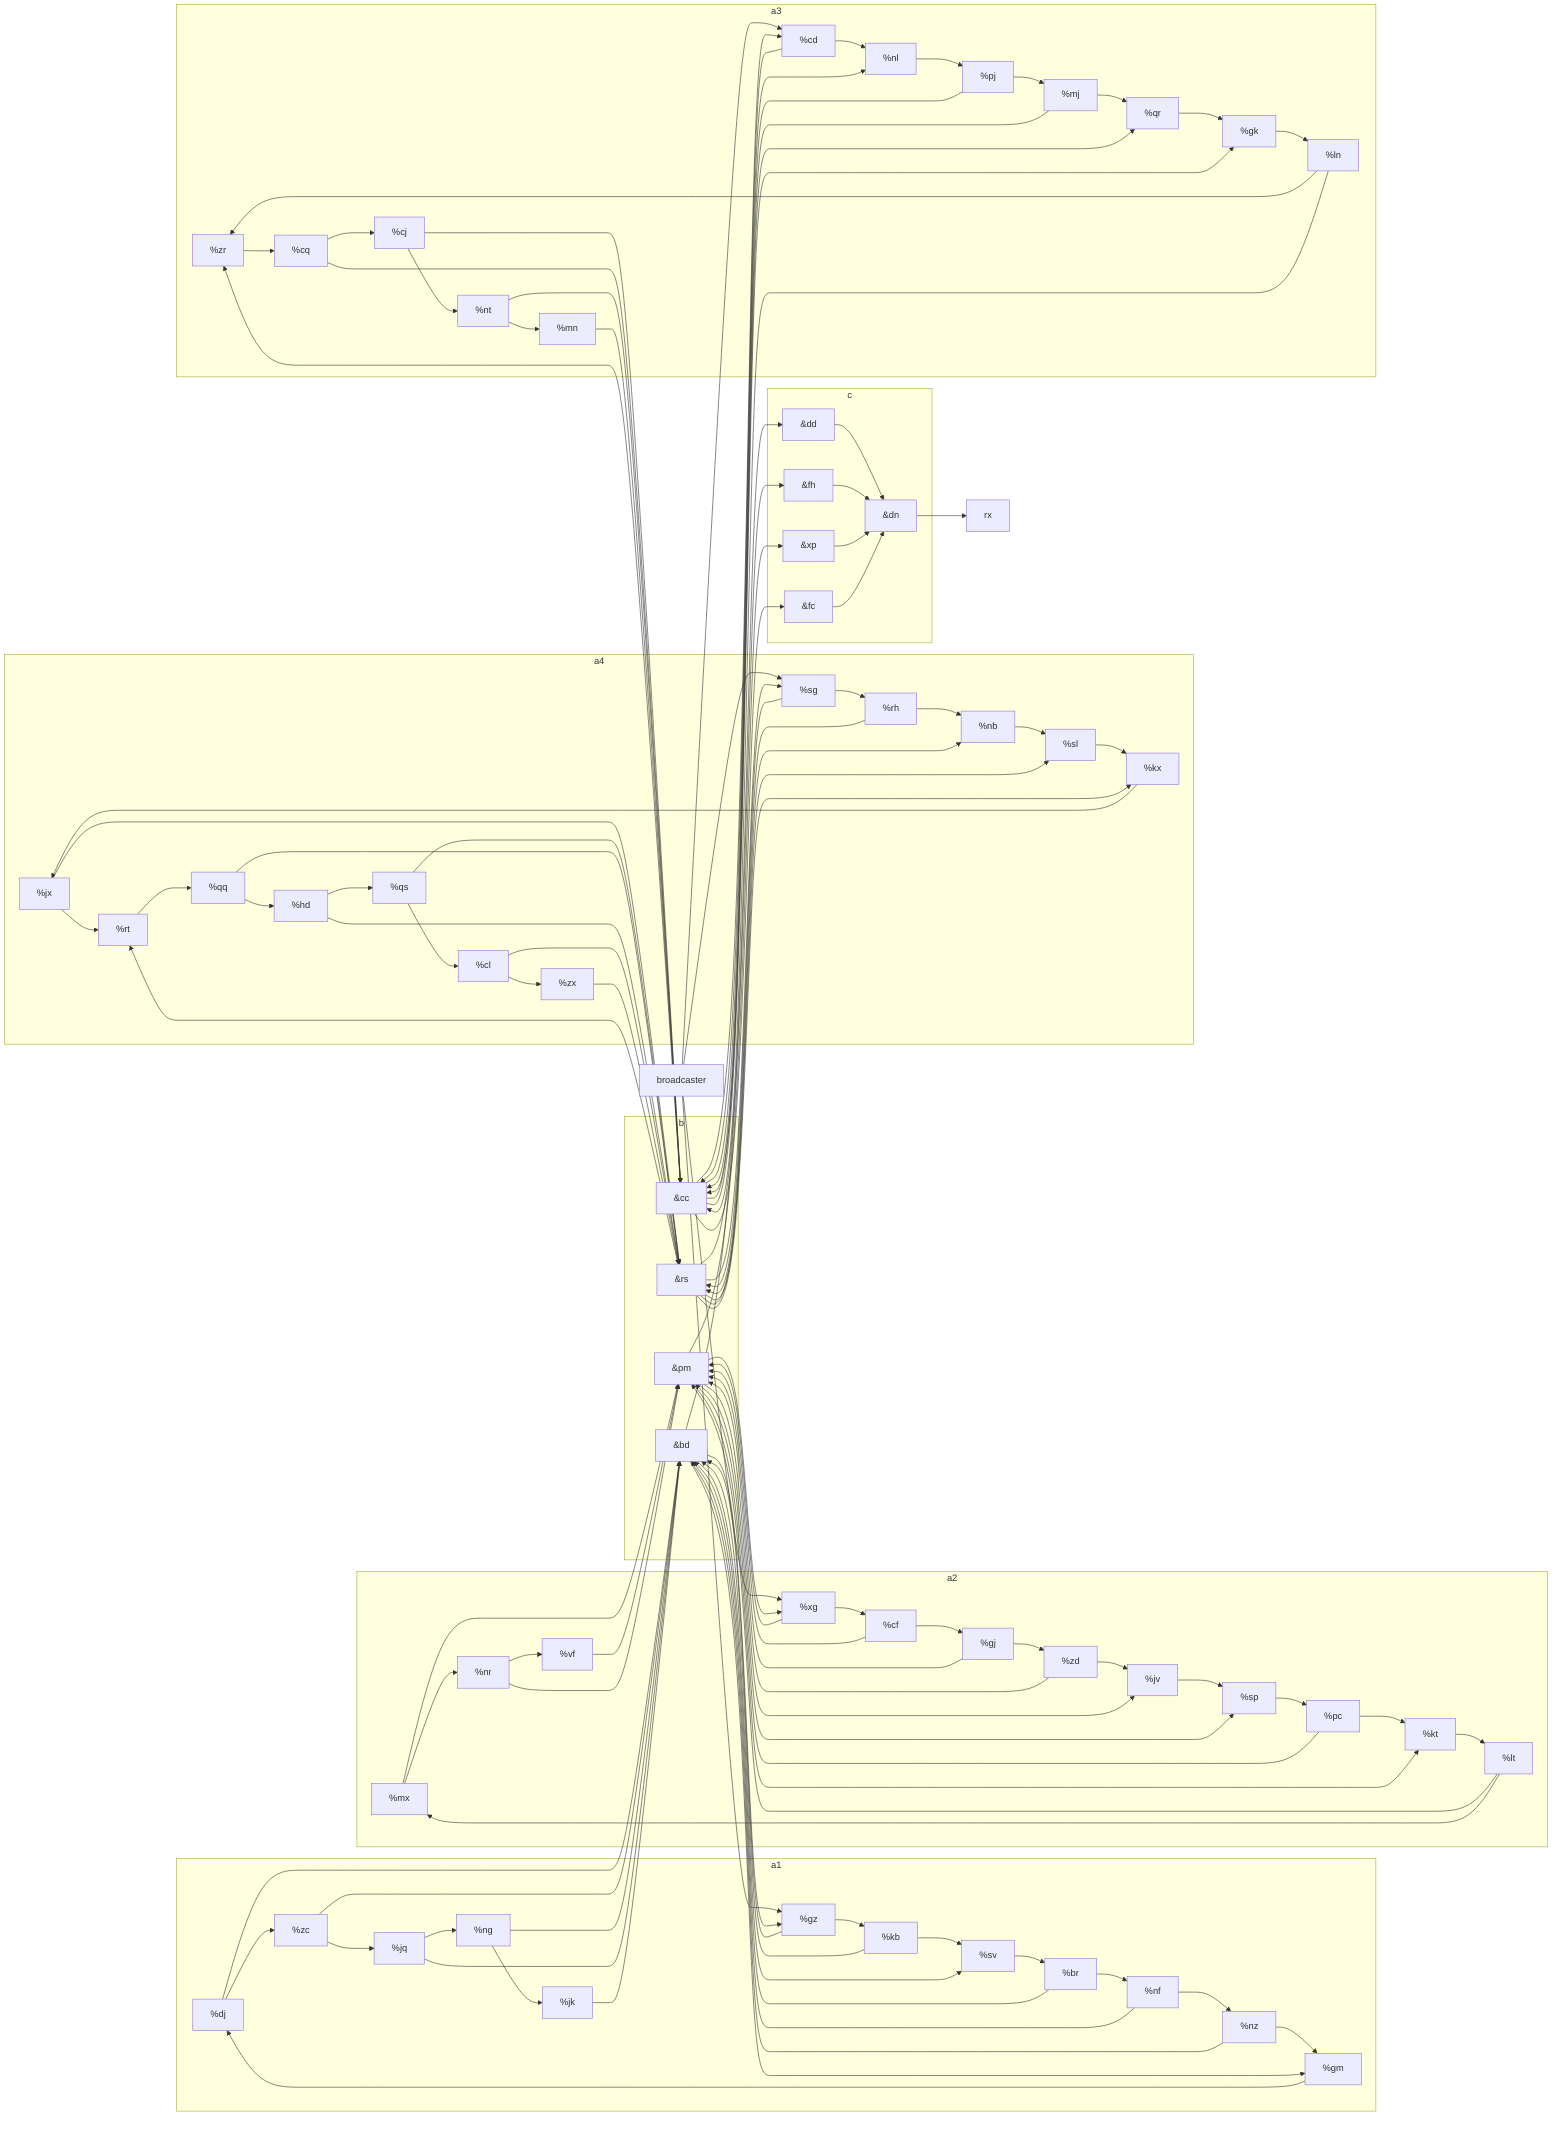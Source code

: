 flowchart LR
jx[%jx] --> rt & rs


qs[%qs] --> cl & rs
zr[%zr] --> cq
mx[%mx] --> nr & pm
mj[%mj] --> qr & cc
cj[%cj] --> cc & nt
jv[%jv] --> sp
dj[%dj] --> bd & zc
kt[%kt] --> lt
broadcaster --> gz & xg & cd & sg

br[%br] --> nf & bd
cd[%cd] --> cc & nl
zc[%zc] --> jq & bd
xg[%xg] --> cf & pm
nz[%nz] --> gm & bd

nb[%nb] --> sl

rt[%rt] --> qq
qq[%qq] --> rs & hd
hd[%hd] --> qs & rs

pj[%pj] --> cc & mj
gz[%gz] --> bd & kb
zd[%zd] --> jv & pm
cq[%cq] --> cj & cc
qr[%qr] --> gk
ng[%ng] --> jk & bd
kb[%kb] --> bd & sv
cl[%cl] --> zx & rs
gj[%gj] --> zd & pm
sl[%sl] --> kx
sv[%sv] --> br
nf[%nf] --> bd & nz
zx[%zx] --> rs
nt[%nt] --> mn & cc
rh[%rh] --> nb & rs
gk[%gk] --> ln

jq[%jq] --> ng & bd
sp[%sp] --> pc
sg[%sg] --> rs & rh
kx[%kx] --> jx

cf[%cf] --> gj & pm
pc[%pc] --> kt & pm
jk[%jk] --> bd
vf[%vf] --> pm

nr[%nr] --> vf & pm
ln[%ln] --> zr & cc
lt[%lt] --> pm & mx
gm[%gm] --> dj
nl[%nl] --> pj
mn[%mn] --> cc

broadcaster

subgraph "a4"

sg[%sg]
rh[%rh]
nb[%nb]
sl[%sl]
kx[%kx]
jx[%jx]
rt[%rt]
qq[%qq]
hd[%hd]
qs[%qs]
cl[%cl]
zx[%zx]

end

subgraph "a1"

gz[%gz]
kb[%kb]
sv[%sv]
br[%br]
nf[%nf]
nz[%nz]
gm[%gm]
dj[%dj]
zc[%zc]
jq[%jq]
ng[%ng]
jk[%jk]

end

subgraph "a2"

xg[%xg]
cf[%cf]
gj[%gj]
zd[%zd]
jv[%jv]
sp[%sp]
pc[%pc]
kt[%kt]
lt[%lt]
mx[%mx]
nr[%nr]
vf[%vf]

end

subgraph "a3"

zr[%zr]
mj[%mj]
cj[%cj]
cd[%cd]
pj[%pj]
cq[%cq]
qr[%qr]
nt[%nt]
gk[%gk]
ln[%ln]
nl[%nl]
mn[%mn]

end

subgraph "b"

cc[&cc]
pm[&pm]
bd[&bd]
rs[&rs]

end

subgraph "c"

fh[&fh]
dd[&dd]
dn[&dn]
xp[&xp]
fc[&fc]

end

cc[&cc] --> cd & fc & qr & nl & gk & zr
dn[&dn] --> rx
dd[&dd] --> dn
pm[&pm] --> kt & xg & xp & jv & sp
fh[&fh] --> dn
xp[&xp] --> dn
bd[&bd] --> gm & gz & fh & sv
fc[&fc] --> dn
rs[&rs] --> sg & dd & sl & kx & nb & rt
